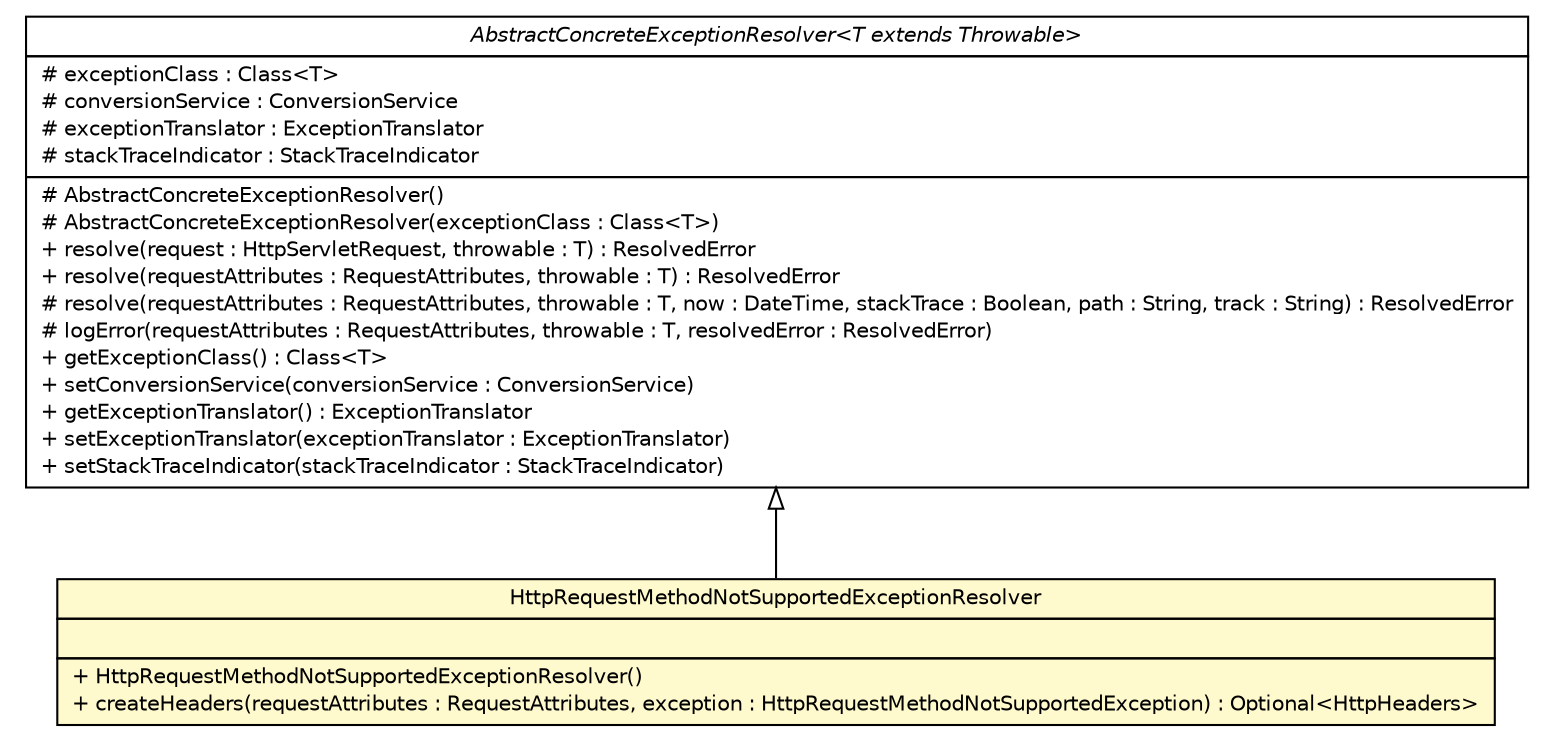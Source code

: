#!/usr/local/bin/dot
#
# Class diagram 
# Generated by UMLGraph version R5_6-24-gf6e263 (http://www.umlgraph.org/)
#

digraph G {
	edge [fontname="Helvetica",fontsize=10,labelfontname="Helvetica",labelfontsize=10];
	node [fontname="Helvetica",fontsize=10,shape=plaintext];
	nodesep=0.25;
	ranksep=0.5;
	// cn.home1.oss.lib.errorhandle.internal.resolver.HttpRequestMethodNotSupportedExceptionResolver
	c1309 [label=<<table title="cn.home1.oss.lib.errorhandle.internal.resolver.HttpRequestMethodNotSupportedExceptionResolver" border="0" cellborder="1" cellspacing="0" cellpadding="2" port="p" bgcolor="lemonChiffon" href="./HttpRequestMethodNotSupportedExceptionResolver.html">
		<tr><td><table border="0" cellspacing="0" cellpadding="1">
<tr><td align="center" balign="center"> HttpRequestMethodNotSupportedExceptionResolver </td></tr>
		</table></td></tr>
		<tr><td><table border="0" cellspacing="0" cellpadding="1">
<tr><td align="left" balign="left">  </td></tr>
		</table></td></tr>
		<tr><td><table border="0" cellspacing="0" cellpadding="1">
<tr><td align="left" balign="left"> + HttpRequestMethodNotSupportedExceptionResolver() </td></tr>
<tr><td align="left" balign="left"> + createHeaders(requestAttributes : RequestAttributes, exception : HttpRequestMethodNotSupportedException) : Optional&lt;HttpHeaders&gt; </td></tr>
		</table></td></tr>
		</table>>, URL="./HttpRequestMethodNotSupportedExceptionResolver.html", fontname="Helvetica", fontcolor="black", fontsize=10.0];
	// cn.home1.oss.lib.errorhandle.api.AbstractConcreteExceptionResolver<T extends java.lang.Throwable>
	c1321 [label=<<table title="cn.home1.oss.lib.errorhandle.api.AbstractConcreteExceptionResolver" border="0" cellborder="1" cellspacing="0" cellpadding="2" port="p" href="../../api/AbstractConcreteExceptionResolver.html">
		<tr><td><table border="0" cellspacing="0" cellpadding="1">
<tr><td align="center" balign="center"><font face="Helvetica-Oblique"> AbstractConcreteExceptionResolver&lt;T extends Throwable&gt; </font></td></tr>
		</table></td></tr>
		<tr><td><table border="0" cellspacing="0" cellpadding="1">
<tr><td align="left" balign="left"> # exceptionClass : Class&lt;T&gt; </td></tr>
<tr><td align="left" balign="left"> # conversionService : ConversionService </td></tr>
<tr><td align="left" balign="left"> # exceptionTranslator : ExceptionTranslator </td></tr>
<tr><td align="left" balign="left"> # stackTraceIndicator : StackTraceIndicator </td></tr>
		</table></td></tr>
		<tr><td><table border="0" cellspacing="0" cellpadding="1">
<tr><td align="left" balign="left"> # AbstractConcreteExceptionResolver() </td></tr>
<tr><td align="left" balign="left"> # AbstractConcreteExceptionResolver(exceptionClass : Class&lt;T&gt;) </td></tr>
<tr><td align="left" balign="left"> + resolve(request : HttpServletRequest, throwable : T) : ResolvedError </td></tr>
<tr><td align="left" balign="left"> + resolve(requestAttributes : RequestAttributes, throwable : T) : ResolvedError </td></tr>
<tr><td align="left" balign="left"> # resolve(requestAttributes : RequestAttributes, throwable : T, now : DateTime, stackTrace : Boolean, path : String, track : String) : ResolvedError </td></tr>
<tr><td align="left" balign="left"> # logError(requestAttributes : RequestAttributes, throwable : T, resolvedError : ResolvedError) </td></tr>
<tr><td align="left" balign="left"> + getExceptionClass() : Class&lt;T&gt; </td></tr>
<tr><td align="left" balign="left"> + setConversionService(conversionService : ConversionService) </td></tr>
<tr><td align="left" balign="left"> + getExceptionTranslator() : ExceptionTranslator </td></tr>
<tr><td align="left" balign="left"> + setExceptionTranslator(exceptionTranslator : ExceptionTranslator) </td></tr>
<tr><td align="left" balign="left"> + setStackTraceIndicator(stackTraceIndicator : StackTraceIndicator) </td></tr>
		</table></td></tr>
		</table>>, URL="../../api/AbstractConcreteExceptionResolver.html", fontname="Helvetica", fontcolor="black", fontsize=10.0];
	//cn.home1.oss.lib.errorhandle.internal.resolver.HttpRequestMethodNotSupportedExceptionResolver extends cn.home1.oss.lib.errorhandle.api.AbstractConcreteExceptionResolver<org.springframework.web.HttpRequestMethodNotSupportedException>
	c1321:p -> c1309:p [dir=back,arrowtail=empty];
}

